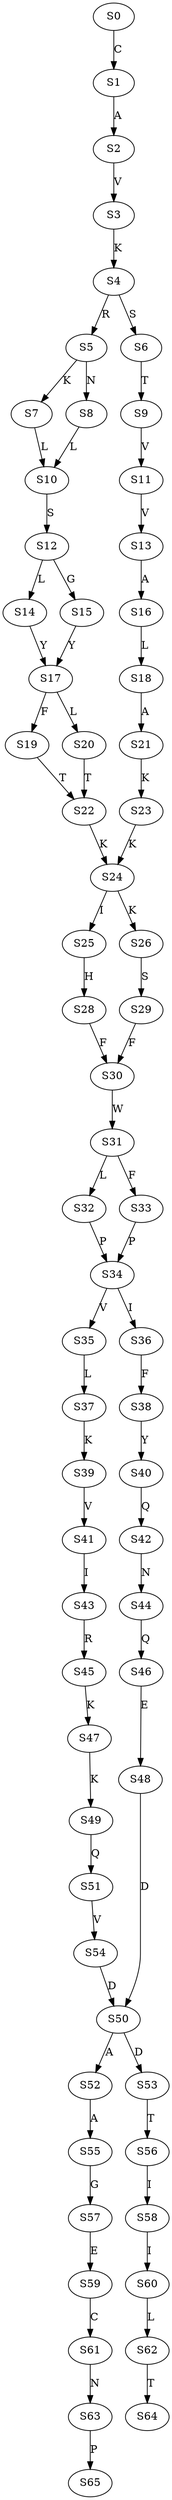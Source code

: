strict digraph  {
	S0 -> S1 [ label = C ];
	S1 -> S2 [ label = A ];
	S2 -> S3 [ label = V ];
	S3 -> S4 [ label = K ];
	S4 -> S5 [ label = R ];
	S4 -> S6 [ label = S ];
	S5 -> S7 [ label = K ];
	S5 -> S8 [ label = N ];
	S6 -> S9 [ label = T ];
	S7 -> S10 [ label = L ];
	S8 -> S10 [ label = L ];
	S9 -> S11 [ label = V ];
	S10 -> S12 [ label = S ];
	S11 -> S13 [ label = V ];
	S12 -> S14 [ label = L ];
	S12 -> S15 [ label = G ];
	S13 -> S16 [ label = A ];
	S14 -> S17 [ label = Y ];
	S15 -> S17 [ label = Y ];
	S16 -> S18 [ label = L ];
	S17 -> S19 [ label = F ];
	S17 -> S20 [ label = L ];
	S18 -> S21 [ label = A ];
	S19 -> S22 [ label = T ];
	S20 -> S22 [ label = T ];
	S21 -> S23 [ label = K ];
	S22 -> S24 [ label = K ];
	S23 -> S24 [ label = K ];
	S24 -> S25 [ label = I ];
	S24 -> S26 [ label = K ];
	S25 -> S28 [ label = H ];
	S26 -> S29 [ label = S ];
	S28 -> S30 [ label = F ];
	S29 -> S30 [ label = F ];
	S30 -> S31 [ label = W ];
	S31 -> S32 [ label = L ];
	S31 -> S33 [ label = F ];
	S32 -> S34 [ label = P ];
	S33 -> S34 [ label = P ];
	S34 -> S35 [ label = V ];
	S34 -> S36 [ label = I ];
	S35 -> S37 [ label = L ];
	S36 -> S38 [ label = F ];
	S37 -> S39 [ label = K ];
	S38 -> S40 [ label = Y ];
	S39 -> S41 [ label = V ];
	S40 -> S42 [ label = Q ];
	S41 -> S43 [ label = I ];
	S42 -> S44 [ label = N ];
	S43 -> S45 [ label = R ];
	S44 -> S46 [ label = Q ];
	S45 -> S47 [ label = K ];
	S46 -> S48 [ label = E ];
	S47 -> S49 [ label = K ];
	S48 -> S50 [ label = D ];
	S49 -> S51 [ label = Q ];
	S50 -> S52 [ label = A ];
	S50 -> S53 [ label = D ];
	S51 -> S54 [ label = V ];
	S52 -> S55 [ label = A ];
	S53 -> S56 [ label = T ];
	S54 -> S50 [ label = D ];
	S55 -> S57 [ label = G ];
	S56 -> S58 [ label = I ];
	S57 -> S59 [ label = E ];
	S58 -> S60 [ label = I ];
	S59 -> S61 [ label = C ];
	S60 -> S62 [ label = L ];
	S61 -> S63 [ label = N ];
	S62 -> S64 [ label = T ];
	S63 -> S65 [ label = P ];
}
